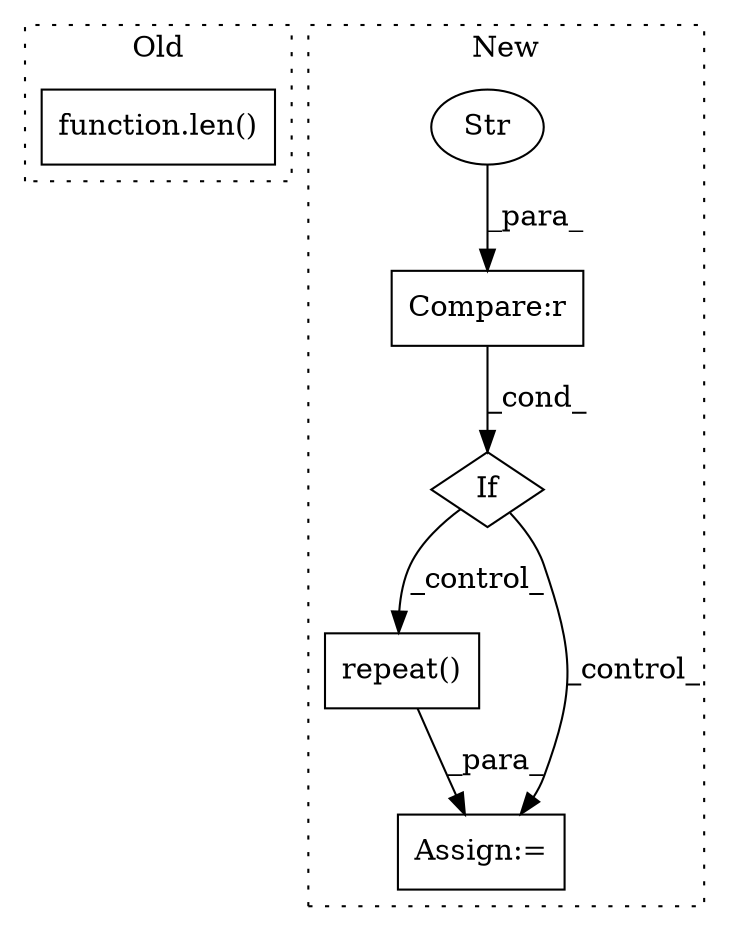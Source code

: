digraph G {
subgraph cluster0 {
1 [label="function.len()" a="75" s="545,550" l="4,1" shape="box"];
label = "Old";
style="dotted";
}
subgraph cluster1 {
2 [label="repeat()" a="75" s="823,883" l="37,1" shape="box"];
3 [label="Assign:=" a="68" s="901" l="3" shape="box"];
4 [label="If" a="96" s="775" l="3" shape="diamond"];
5 [label="Compare:r" a="40" s="778" l="24" shape="box"];
6 [label="Str" a="66" s="790" l="12" shape="ellipse"];
label = "New";
style="dotted";
}
2 -> 3 [label="_para_"];
4 -> 2 [label="_control_"];
4 -> 3 [label="_control_"];
5 -> 4 [label="_cond_"];
6 -> 5 [label="_para_"];
}